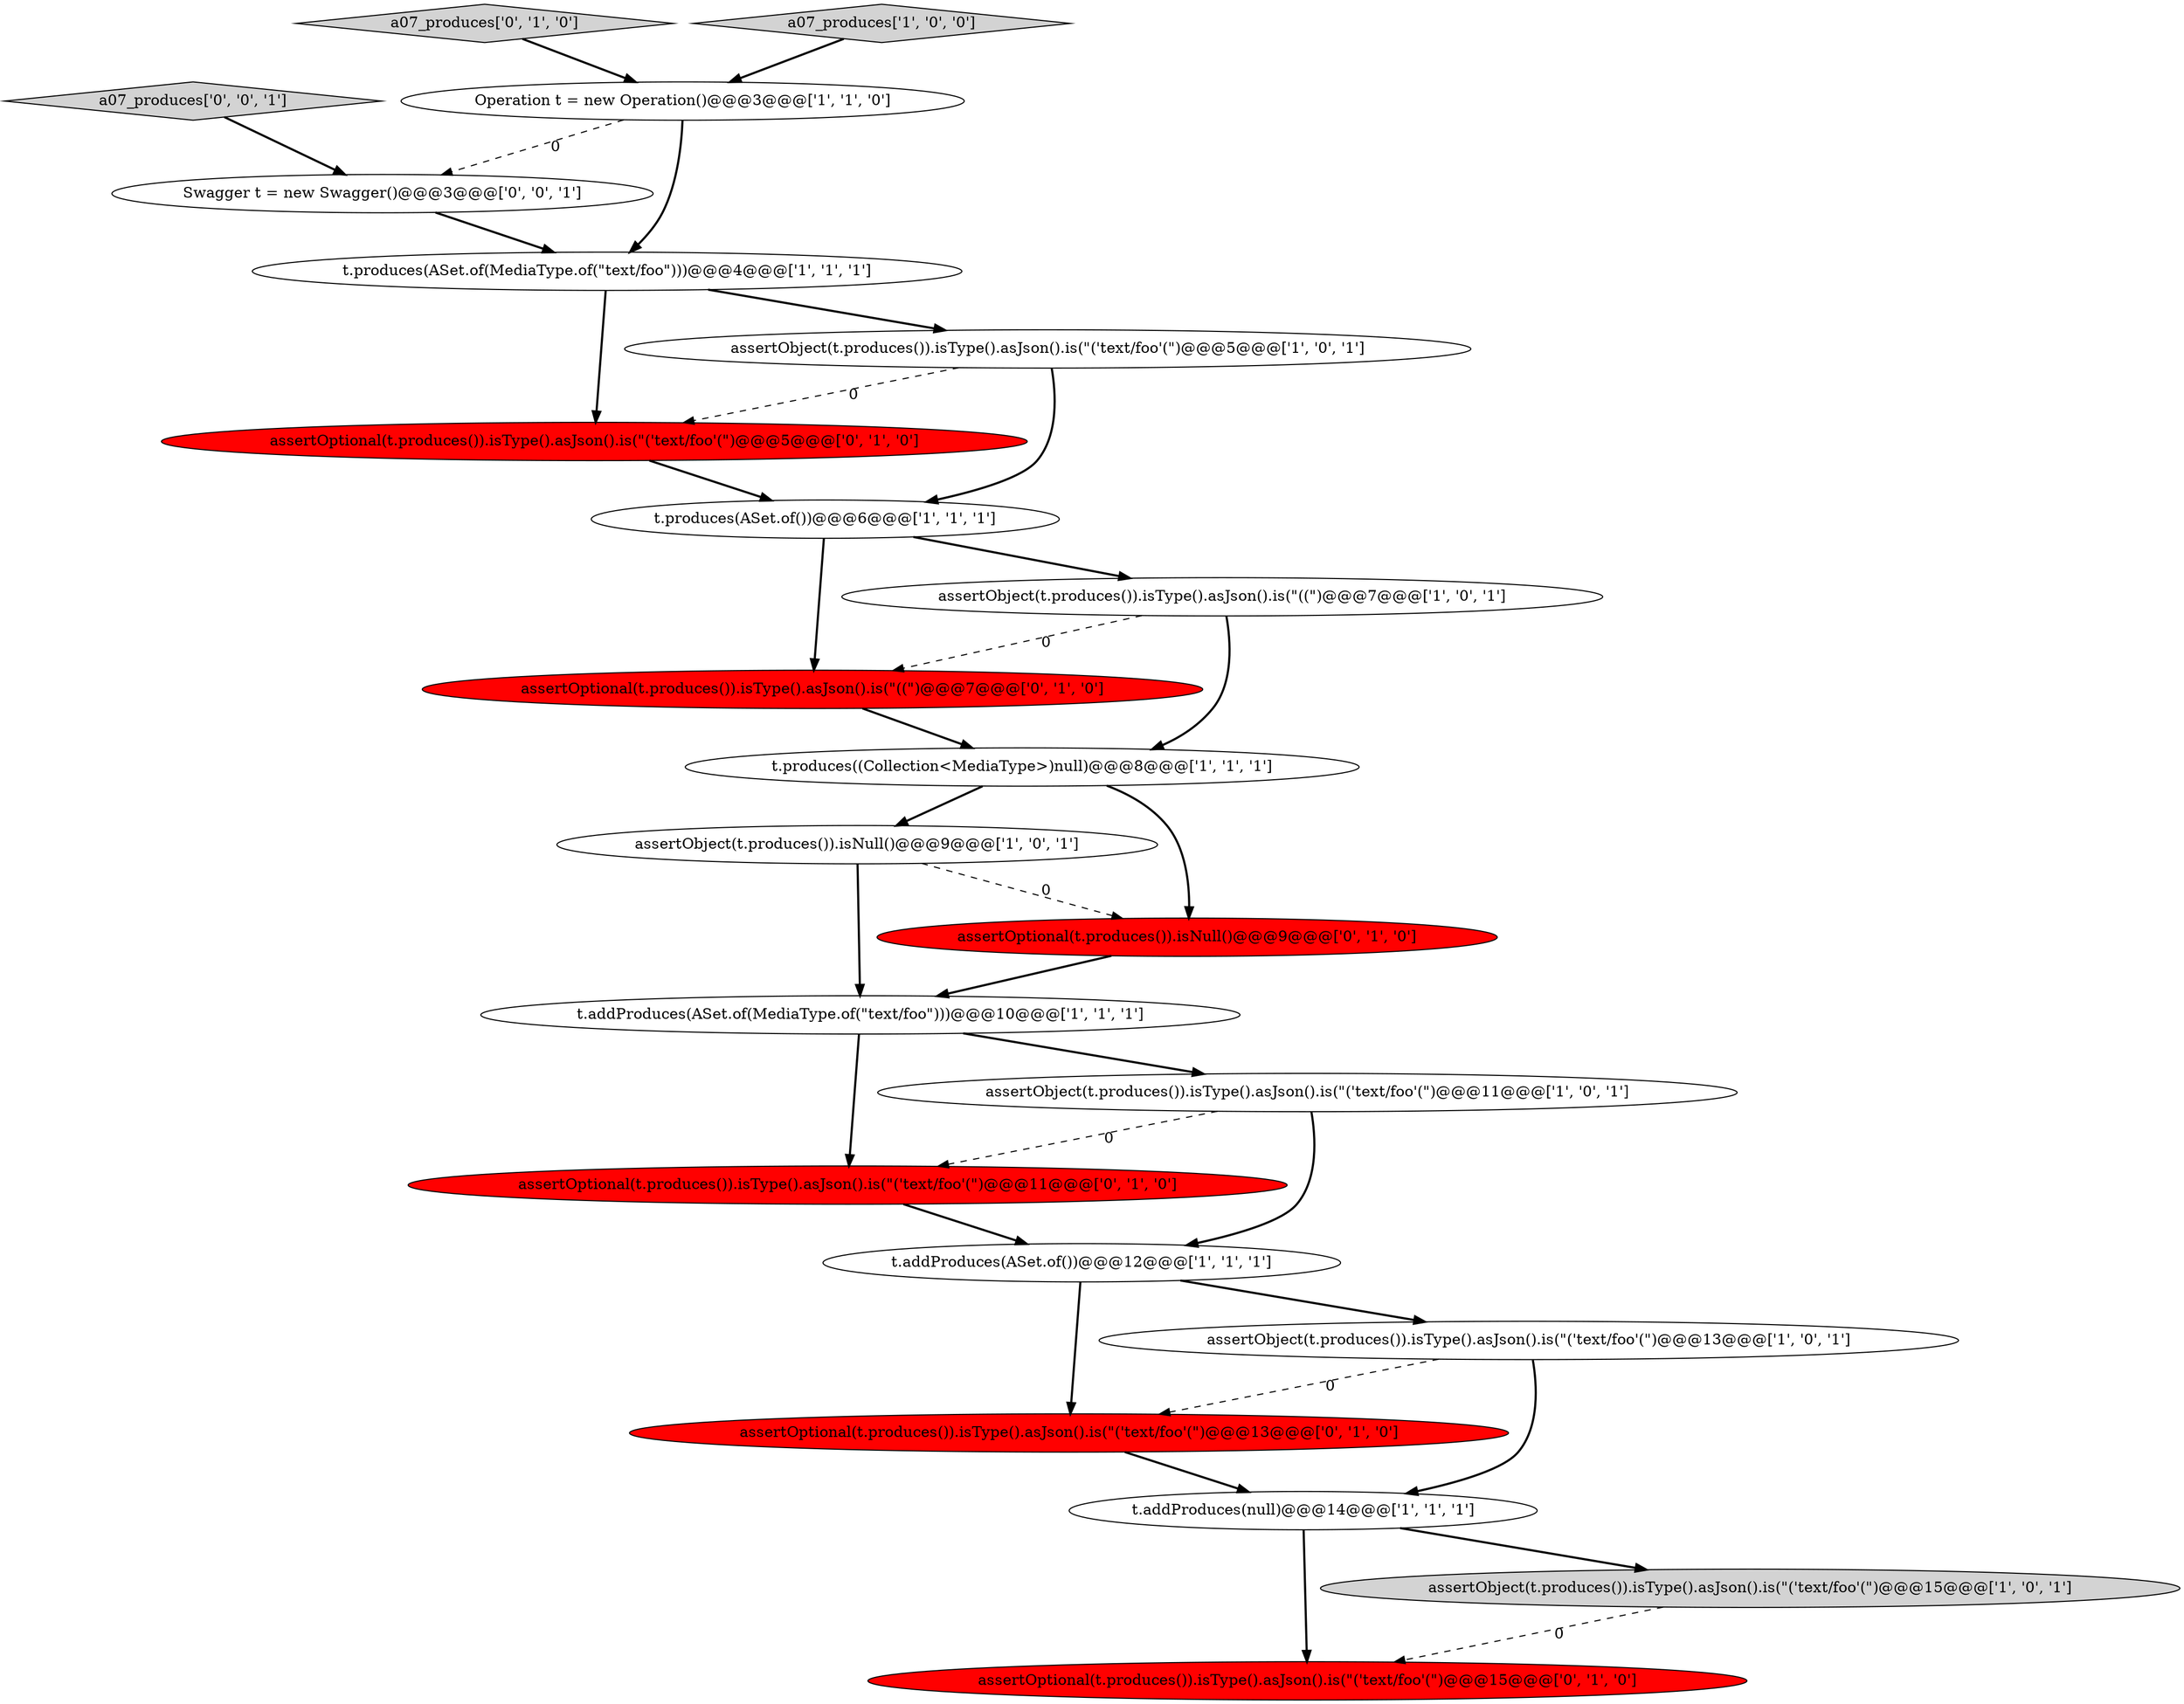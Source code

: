 digraph {
2 [style = filled, label = "t.produces(ASet.of())@@@6@@@['1', '1', '1']", fillcolor = white, shape = ellipse image = "AAA0AAABBB1BBB"];
10 [style = filled, label = "assertObject(t.produces()).isNull()@@@9@@@['1', '0', '1']", fillcolor = white, shape = ellipse image = "AAA0AAABBB1BBB"];
15 [style = filled, label = "assertOptional(t.produces()).isType().asJson().is(\"('text/foo'(\")@@@15@@@['0', '1', '0']", fillcolor = red, shape = ellipse image = "AAA1AAABBB2BBB"];
19 [style = filled, label = "a07_produces['0', '1', '0']", fillcolor = lightgray, shape = diamond image = "AAA0AAABBB2BBB"];
4 [style = filled, label = "t.addProduces(ASet.of(MediaType.of(\"text/foo\")))@@@10@@@['1', '1', '1']", fillcolor = white, shape = ellipse image = "AAA0AAABBB1BBB"];
18 [style = filled, label = "assertOptional(t.produces()).isType().asJson().is(\"('text/foo'(\")@@@11@@@['0', '1', '0']", fillcolor = red, shape = ellipse image = "AAA1AAABBB2BBB"];
11 [style = filled, label = "t.addProduces(ASet.of())@@@12@@@['1', '1', '1']", fillcolor = white, shape = ellipse image = "AAA0AAABBB1BBB"];
16 [style = filled, label = "assertOptional(t.produces()).isType().asJson().is(\"('text/foo'(\")@@@5@@@['0', '1', '0']", fillcolor = red, shape = ellipse image = "AAA1AAABBB2BBB"];
17 [style = filled, label = "assertOptional(t.produces()).isNull()@@@9@@@['0', '1', '0']", fillcolor = red, shape = ellipse image = "AAA1AAABBB2BBB"];
8 [style = filled, label = "a07_produces['1', '0', '0']", fillcolor = lightgray, shape = diamond image = "AAA0AAABBB1BBB"];
3 [style = filled, label = "assertObject(t.produces()).isType().asJson().is(\"('text/foo'(\")@@@11@@@['1', '0', '1']", fillcolor = white, shape = ellipse image = "AAA0AAABBB1BBB"];
13 [style = filled, label = "t.produces((Collection<MediaType>)null)@@@8@@@['1', '1', '1']", fillcolor = white, shape = ellipse image = "AAA0AAABBB1BBB"];
9 [style = filled, label = "t.produces(ASet.of(MediaType.of(\"text/foo\")))@@@4@@@['1', '1', '1']", fillcolor = white, shape = ellipse image = "AAA0AAABBB1BBB"];
22 [style = filled, label = "Swagger t = new Swagger()@@@3@@@['0', '0', '1']", fillcolor = white, shape = ellipse image = "AAA0AAABBB3BBB"];
21 [style = filled, label = "a07_produces['0', '0', '1']", fillcolor = lightgray, shape = diamond image = "AAA0AAABBB3BBB"];
1 [style = filled, label = "Operation t = new Operation()@@@3@@@['1', '1', '0']", fillcolor = white, shape = ellipse image = "AAA0AAABBB1BBB"];
14 [style = filled, label = "assertOptional(t.produces()).isType().asJson().is(\"((\")@@@7@@@['0', '1', '0']", fillcolor = red, shape = ellipse image = "AAA1AAABBB2BBB"];
12 [style = filled, label = "assertObject(t.produces()).isType().asJson().is(\"('text/foo'(\")@@@5@@@['1', '0', '1']", fillcolor = white, shape = ellipse image = "AAA0AAABBB1BBB"];
0 [style = filled, label = "t.addProduces(null)@@@14@@@['1', '1', '1']", fillcolor = white, shape = ellipse image = "AAA0AAABBB1BBB"];
20 [style = filled, label = "assertOptional(t.produces()).isType().asJson().is(\"('text/foo'(\")@@@13@@@['0', '1', '0']", fillcolor = red, shape = ellipse image = "AAA1AAABBB2BBB"];
6 [style = filled, label = "assertObject(t.produces()).isType().asJson().is(\"('text/foo'(\")@@@13@@@['1', '0', '1']", fillcolor = white, shape = ellipse image = "AAA0AAABBB1BBB"];
5 [style = filled, label = "assertObject(t.produces()).isType().asJson().is(\"((\")@@@7@@@['1', '0', '1']", fillcolor = white, shape = ellipse image = "AAA0AAABBB1BBB"];
7 [style = filled, label = "assertObject(t.produces()).isType().asJson().is(\"('text/foo'(\")@@@15@@@['1', '0', '1']", fillcolor = lightgray, shape = ellipse image = "AAA0AAABBB1BBB"];
13->10 [style = bold, label=""];
11->20 [style = bold, label=""];
4->3 [style = bold, label=""];
5->14 [style = dashed, label="0"];
12->16 [style = dashed, label="0"];
6->20 [style = dashed, label="0"];
3->18 [style = dashed, label="0"];
11->6 [style = bold, label=""];
18->11 [style = bold, label=""];
20->0 [style = bold, label=""];
22->9 [style = bold, label=""];
3->11 [style = bold, label=""];
4->18 [style = bold, label=""];
6->0 [style = bold, label=""];
16->2 [style = bold, label=""];
9->16 [style = bold, label=""];
0->15 [style = bold, label=""];
1->9 [style = bold, label=""];
1->22 [style = dashed, label="0"];
0->7 [style = bold, label=""];
8->1 [style = bold, label=""];
13->17 [style = bold, label=""];
12->2 [style = bold, label=""];
19->1 [style = bold, label=""];
21->22 [style = bold, label=""];
5->13 [style = bold, label=""];
2->14 [style = bold, label=""];
10->17 [style = dashed, label="0"];
10->4 [style = bold, label=""];
7->15 [style = dashed, label="0"];
9->12 [style = bold, label=""];
14->13 [style = bold, label=""];
17->4 [style = bold, label=""];
2->5 [style = bold, label=""];
}

